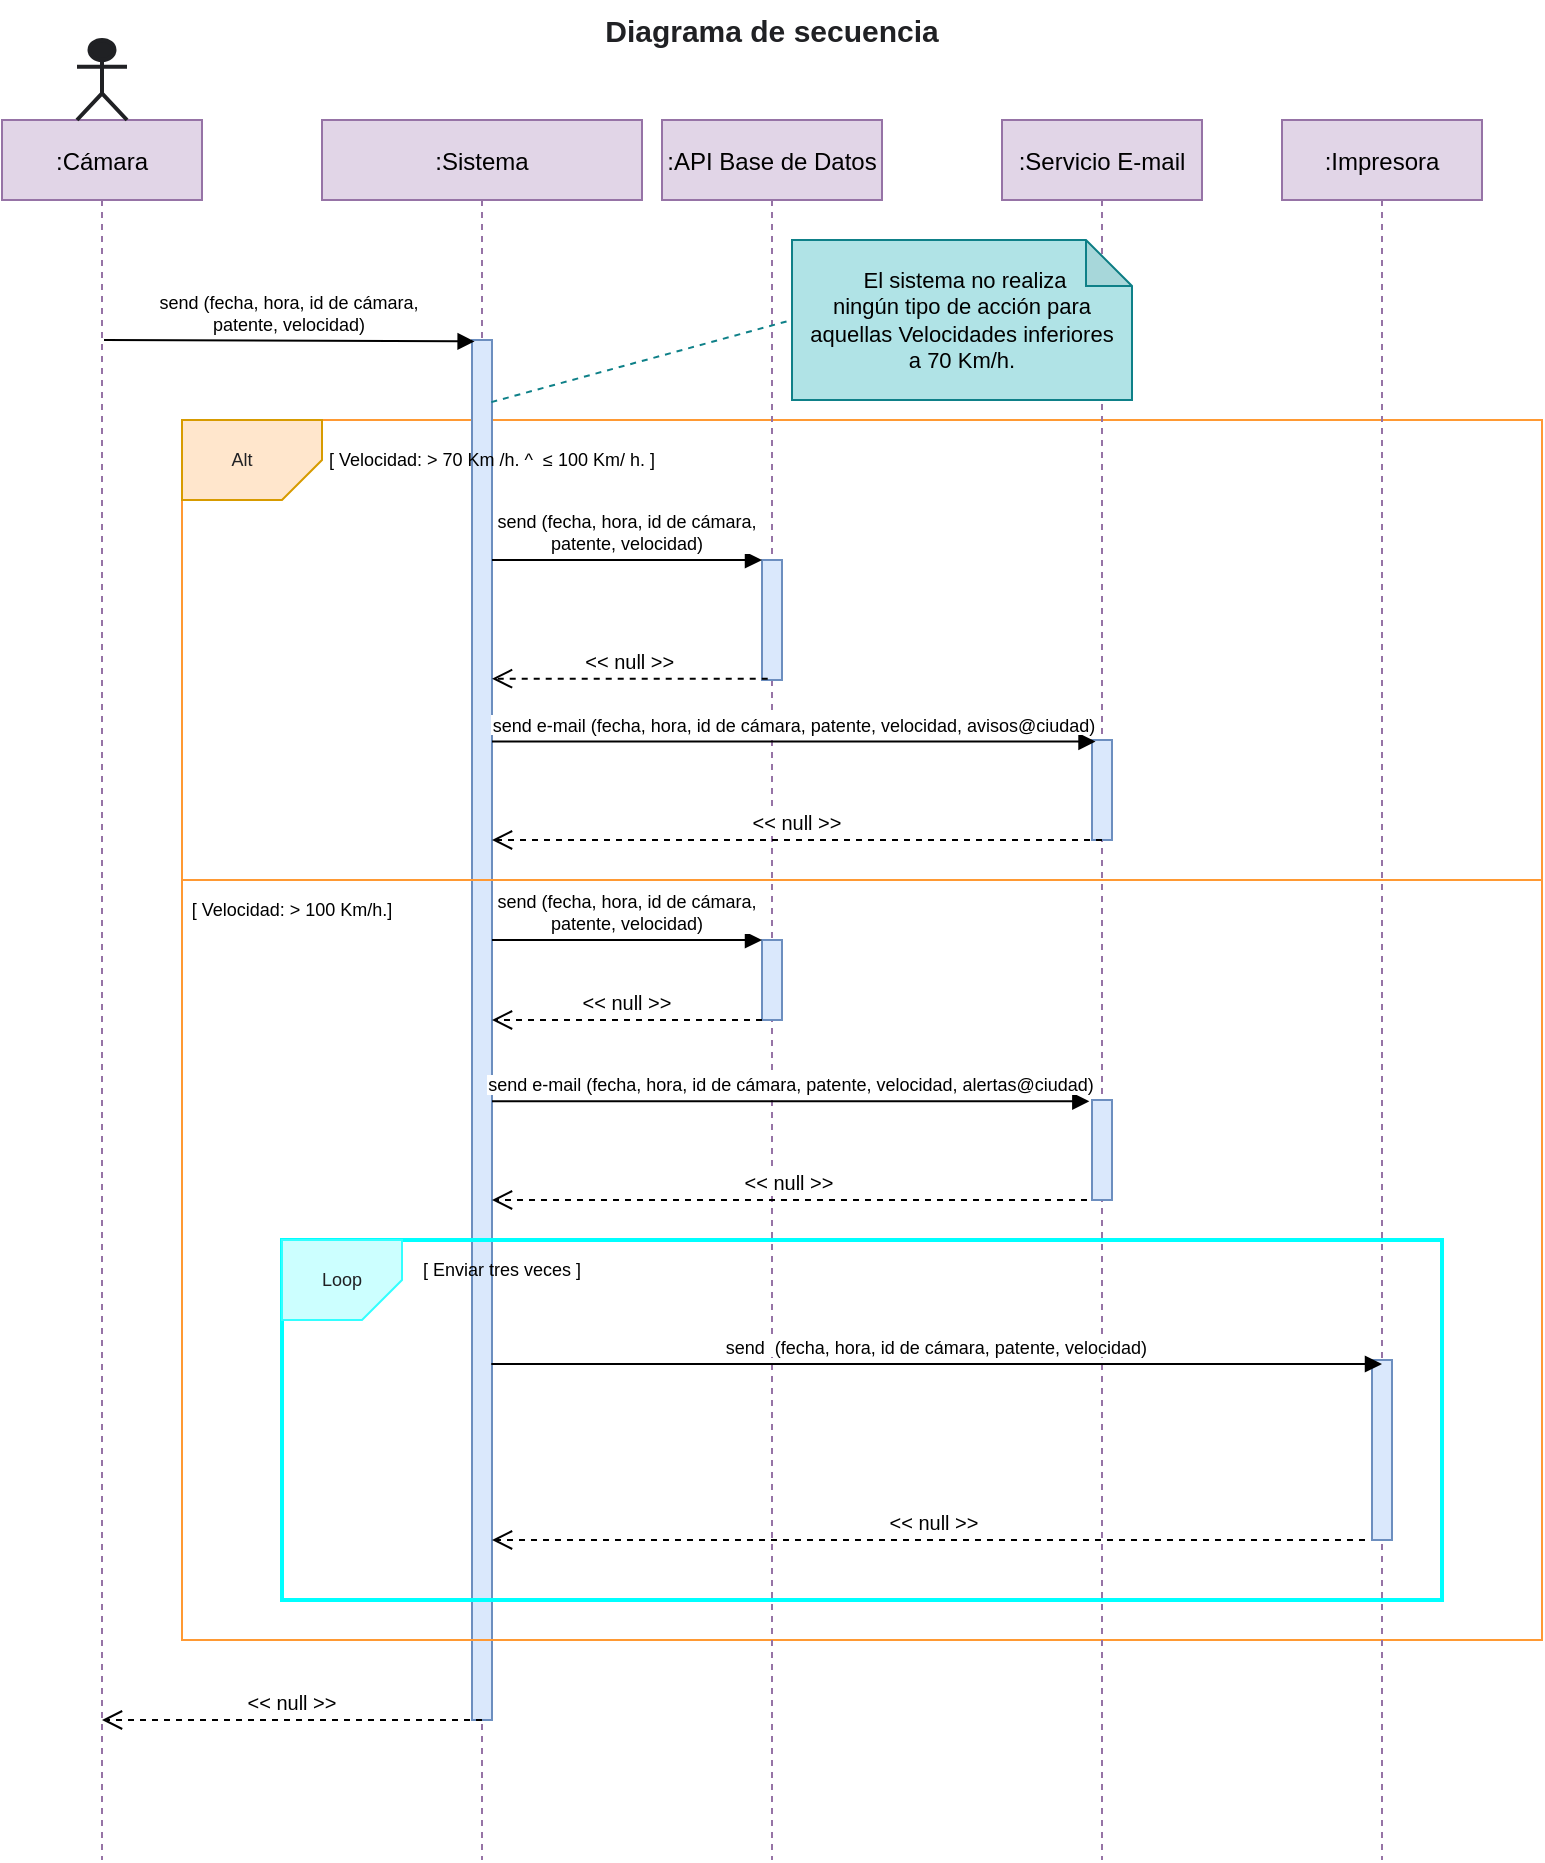 <mxfile version="20.5.1" type="device"><diagram id="kgpKYQtTHZ0yAKxKKP6v" name="Page-1"><mxGraphModel dx="699" dy="513" grid="1" gridSize="10" guides="1" tooltips="1" connect="1" arrows="1" fold="1" page="1" pageScale="1" pageWidth="850" pageHeight="1100" math="0" shadow="0"><root><mxCell id="0"/><mxCell id="1" parent="0"/><mxCell id="xRPz62zT_O0pI0-h8im5-21" value="&lt;span style=&quot;white-space: pre;&quot;&gt;&#9;&lt;/span&gt;&lt;span style=&quot;white-space: pre;&quot;&gt;&#9;&lt;/span&gt;&lt;span style=&quot;white-space: pre;&quot;&gt;&#9;&lt;/span&gt;&lt;span style=&quot;white-space: pre;&quot;&gt;&#9;&lt;/span&gt;&lt;span style=&quot;white-space: pre;&quot;&gt;&#9;&lt;/span&gt;" style="rounded=0;whiteSpace=wrap;html=1;fontSize=9;strokeColor=#FF9933;fillColor=none;" parent="1" vertex="1"><mxGeometry x="120" y="240" width="680" height="230" as="geometry"/></mxCell><mxCell id="3nuBFxr9cyL0pnOWT2aG-5" value=":Sistema" style="shape=umlLifeline;perimeter=lifelinePerimeter;container=1;collapsible=0;recursiveResize=0;rounded=0;shadow=0;strokeWidth=1;fillColor=#e1d5e7;strokeColor=#9673a6;" parent="1" vertex="1"><mxGeometry x="190" y="90" width="160" height="870" as="geometry"/></mxCell><mxCell id="xRPz62zT_O0pI0-h8im5-12" value="" style="points=[];perimeter=orthogonalPerimeter;rounded=0;shadow=0;strokeWidth=1;fillColor=#dae8fc;strokeColor=#6c8ebf;" parent="3nuBFxr9cyL0pnOWT2aG-5" vertex="1"><mxGeometry x="75" y="110" width="10" height="690" as="geometry"/></mxCell><mxCell id="3nuBFxr9cyL0pnOWT2aG-8" value="send (fecha, hora, id de cámara, &#10;patente, velocidad)" style="verticalAlign=bottom;endArrow=block;shadow=0;strokeWidth=1;fontSize=9;entryX=0.131;entryY=0.001;entryDx=0;entryDy=0;entryPerimeter=0;" parent="3nuBFxr9cyL0pnOWT2aG-5" target="xRPz62zT_O0pI0-h8im5-12" edge="1"><mxGeometry relative="1" as="geometry"><mxPoint x="-109" y="110" as="sourcePoint"/><mxPoint x="60" y="110" as="targetPoint"/></mxGeometry></mxCell><mxCell id="xRPz62zT_O0pI0-h8im5-22" value="&lt;&lt; null &gt;&gt;" style="verticalAlign=bottom;endArrow=open;dashed=1;endSize=8;shadow=0;strokeWidth=1;fontSize=10;exitX=0.5;exitY=1;exitDx=0;exitDy=0;exitPerimeter=0;" parent="3nuBFxr9cyL0pnOWT2aG-5" source="xRPz62zT_O0pI0-h8im5-12" edge="1"><mxGeometry relative="1" as="geometry"><mxPoint x="-110" y="800" as="targetPoint"/><mxPoint x="70" y="800" as="sourcePoint"/></mxGeometry></mxCell><mxCell id="xRPz62zT_O0pI0-h8im5-42" value="[ Enviar tres veces ]" style="text;html=1;strokeColor=none;fillColor=none;align=center;verticalAlign=middle;whiteSpace=wrap;rounded=0;fontSize=9;" parent="3nuBFxr9cyL0pnOWT2aG-5" vertex="1"><mxGeometry x="30" y="560" width="120" height="30" as="geometry"/></mxCell><mxCell id="xRPz62zT_O0pI0-h8im5-27" value="" style="rounded=0;whiteSpace=wrap;html=1;fontSize=9;strokeColor=#FF9933;fillColor=none;" parent="1" vertex="1"><mxGeometry x="120" y="470" width="680" height="380" as="geometry"/></mxCell><mxCell id="xRPz62zT_O0pI0-h8im5-39" value="" style="rounded=0;whiteSpace=wrap;html=1;fontSize=9;fillColor=none;strokeColor=#00FFFF;strokeWidth=2;" parent="1" vertex="1"><mxGeometry x="170" y="650" width="580" height="180" as="geometry"/></mxCell><mxCell id="3nuBFxr9cyL0pnOWT2aG-1" value=":Cámara" style="shape=umlLifeline;perimeter=lifelinePerimeter;container=1;collapsible=0;recursiveResize=0;rounded=0;shadow=0;strokeWidth=1;fillColor=#e1d5e7;strokeColor=#9673a6;" parent="1" vertex="1"><mxGeometry x="30" y="90" width="100" height="870" as="geometry"/></mxCell><mxCell id="tJkNP97rhAGAZbX7WRLL-4" value="" style="shape=umlActor;html=1;verticalLabelPosition=bottom;verticalAlign=top;align=center;labelBackgroundColor=none;strokeColor=#202124;strokeWidth=2;fontSize=15;fontColor=#202124;fillColor=#202124;" vertex="1" parent="3nuBFxr9cyL0pnOWT2aG-1"><mxGeometry x="37.5" y="-40" width="25" height="40" as="geometry"/></mxCell><mxCell id="xRPz62zT_O0pI0-h8im5-1" value=":API Base de Datos" style="shape=umlLifeline;perimeter=lifelinePerimeter;container=1;collapsible=0;recursiveResize=0;rounded=0;shadow=0;strokeWidth=1;fillColor=#e1d5e7;strokeColor=#9673a6;" parent="1" vertex="1"><mxGeometry x="360" y="90" width="110" height="870" as="geometry"/></mxCell><mxCell id="xRPz62zT_O0pI0-h8im5-2" value="" style="points=[];perimeter=orthogonalPerimeter;rounded=0;shadow=0;strokeWidth=1;fillColor=#dae8fc;strokeColor=#6c8ebf;" parent="xRPz62zT_O0pI0-h8im5-1" vertex="1"><mxGeometry x="50" y="220" width="10" height="60" as="geometry"/></mxCell><mxCell id="xRPz62zT_O0pI0-h8im5-16" value="" style="points=[];perimeter=orthogonalPerimeter;rounded=0;shadow=0;strokeWidth=1;fillColor=#dae8fc;strokeColor=#6c8ebf;" parent="xRPz62zT_O0pI0-h8im5-1" vertex="1"><mxGeometry x="50" y="410" width="10" height="40" as="geometry"/></mxCell><mxCell id="xRPz62zT_O0pI0-h8im5-31" value="&lt;&lt; null &gt;&gt;" style="verticalAlign=bottom;endArrow=open;dashed=1;endSize=8;exitX=0.5;exitY=1;shadow=0;strokeWidth=1;fontSize=10;exitDx=0;exitDy=0;exitPerimeter=0;" parent="xRPz62zT_O0pI0-h8im5-1" target="xRPz62zT_O0pI0-h8im5-12" edge="1"><mxGeometry relative="1" as="geometry"><mxPoint x="-90" y="450" as="targetPoint"/><mxPoint x="50" y="450" as="sourcePoint"/></mxGeometry></mxCell><mxCell id="xRPz62zT_O0pI0-h8im5-30" value="&lt;&lt; null &gt;&gt;" style="verticalAlign=bottom;endArrow=open;dashed=1;endSize=8;exitX=0.5;exitY=1;shadow=0;strokeWidth=1;fontSize=10;exitDx=0;exitDy=0;exitPerimeter=0;" parent="xRPz62zT_O0pI0-h8im5-1" target="xRPz62zT_O0pI0-h8im5-12" edge="1"><mxGeometry relative="1" as="geometry"><mxPoint x="-90" y="540" as="targetPoint"/><mxPoint x="212.5" y="540" as="sourcePoint"/></mxGeometry></mxCell><mxCell id="xRPz62zT_O0pI0-h8im5-38" value="&lt;&lt; null &gt;&gt;" style="verticalAlign=bottom;endArrow=open;dashed=1;endSize=8;exitX=0.5;exitY=1;shadow=0;strokeWidth=1;fontSize=10;exitDx=0;exitDy=0;exitPerimeter=0;" parent="xRPz62zT_O0pI0-h8im5-1" target="xRPz62zT_O0pI0-h8im5-12" edge="1"><mxGeometry relative="1" as="geometry"><mxPoint x="50" y="710" as="targetPoint"/><mxPoint x="357.5" y="710" as="sourcePoint"/></mxGeometry></mxCell><mxCell id="xRPz62zT_O0pI0-h8im5-4" value=":Servicio E-mail" style="shape=umlLifeline;perimeter=lifelinePerimeter;container=1;collapsible=0;recursiveResize=0;rounded=0;shadow=0;strokeWidth=1;fillColor=#e1d5e7;strokeColor=#9673a6;" parent="1" vertex="1"><mxGeometry x="530" y="90" width="100" height="870" as="geometry"/></mxCell><mxCell id="xRPz62zT_O0pI0-h8im5-5" value="" style="points=[];perimeter=orthogonalPerimeter;rounded=0;shadow=0;strokeWidth=1;fillColor=#dae8fc;strokeColor=#6c8ebf;" parent="xRPz62zT_O0pI0-h8im5-4" vertex="1"><mxGeometry x="45" y="310" width="10" height="50" as="geometry"/></mxCell><mxCell id="xRPz62zT_O0pI0-h8im5-29" value="" style="points=[];perimeter=orthogonalPerimeter;rounded=0;shadow=0;strokeWidth=1;fillColor=#dae8fc;strokeColor=#6c8ebf;" parent="xRPz62zT_O0pI0-h8im5-4" vertex="1"><mxGeometry x="45" y="490" width="10" height="50" as="geometry"/></mxCell><mxCell id="xRPz62zT_O0pI0-h8im5-7" value=":Impresora" style="shape=umlLifeline;perimeter=lifelinePerimeter;container=1;collapsible=0;recursiveResize=0;rounded=0;shadow=0;strokeWidth=1;fillColor=#e1d5e7;strokeColor=#9673a6;" parent="1" vertex="1"><mxGeometry x="670" y="90" width="100" height="870" as="geometry"/></mxCell><mxCell id="xRPz62zT_O0pI0-h8im5-8" value="" style="points=[];perimeter=orthogonalPerimeter;rounded=0;shadow=0;strokeWidth=1;fillColor=#dae8fc;strokeColor=#6c8ebf;" parent="xRPz62zT_O0pI0-h8im5-7" vertex="1"><mxGeometry x="45" y="620" width="10" height="90" as="geometry"/></mxCell><mxCell id="xRPz62zT_O0pI0-h8im5-17" value="send (fecha, hora, id de cámara, &#10;patente, velocidad)" style="verticalAlign=bottom;endArrow=block;shadow=0;strokeWidth=1;fontSize=9;entryX=0;entryY=0;entryDx=0;entryDy=0;entryPerimeter=0;" parent="1" source="xRPz62zT_O0pI0-h8im5-12" target="xRPz62zT_O0pI0-h8im5-2" edge="1"><mxGeometry relative="1" as="geometry"><mxPoint x="250" y="280" as="sourcePoint"/><mxPoint x="400" y="280" as="targetPoint"/></mxGeometry></mxCell><mxCell id="xRPz62zT_O0pI0-h8im5-19" value="send e-mail (fecha, hora, id de cámara, patente, velocidad, avisos@ciudad)" style="verticalAlign=bottom;endArrow=block;shadow=0;strokeWidth=1;fontSize=9;entryX=0.176;entryY=0.016;entryDx=0;entryDy=0;entryPerimeter=0;" parent="1" source="xRPz62zT_O0pI0-h8im5-12" target="xRPz62zT_O0pI0-h8im5-5" edge="1"><mxGeometry relative="1" as="geometry"><mxPoint x="250" y="390.44" as="sourcePoint"/><mxPoint x="550" y="391" as="targetPoint"/></mxGeometry></mxCell><mxCell id="xRPz62zT_O0pI0-h8im5-20" value="&lt;&lt; null &gt;&gt;" style="verticalAlign=bottom;endArrow=open;dashed=1;endSize=8;exitX=0.5;exitY=1;shadow=0;strokeWidth=1;fontSize=10;exitDx=0;exitDy=0;exitPerimeter=0;" parent="1" source="xRPz62zT_O0pI0-h8im5-5" target="xRPz62zT_O0pI0-h8im5-12" edge="1"><mxGeometry relative="1" as="geometry"><mxPoint x="250" y="440" as="targetPoint"/><mxPoint x="550" y="440" as="sourcePoint"/></mxGeometry></mxCell><mxCell id="xRPz62zT_O0pI0-h8im5-24" value="" style="verticalLabelPosition=bottom;verticalAlign=top;html=1;shape=card;whiteSpace=wrap;size=20;arcSize=12;fontSize=9;rotation=-180;fillColor=#ffe6cc;strokeColor=#d79b00;" parent="1" vertex="1"><mxGeometry x="120" y="240" width="70" height="40" as="geometry"/></mxCell><mxCell id="xRPz62zT_O0pI0-h8im5-28" value="send e-mail (fecha, hora, id de cámara, patente, velocidad, alertas@ciudad)" style="verticalAlign=bottom;endArrow=block;shadow=0;strokeWidth=1;fontSize=9;entryX=-0.133;entryY=0.013;entryDx=0;entryDy=0;entryPerimeter=0;" parent="1" source="xRPz62zT_O0pI0-h8im5-12" target="xRPz62zT_O0pI0-h8im5-29" edge="1"><mxGeometry relative="1" as="geometry"><mxPoint x="250" y="570" as="sourcePoint"/><mxPoint x="561.76" y="560.0" as="targetPoint"/></mxGeometry></mxCell><mxCell id="xRPz62zT_O0pI0-h8im5-32" value="send (fecha, hora, id de cámara, &#10;patente, velocidad)" style="verticalAlign=bottom;endArrow=block;shadow=0;strokeWidth=1;fontSize=9;" parent="1" source="xRPz62zT_O0pI0-h8im5-12" edge="1"><mxGeometry relative="1" as="geometry"><mxPoint x="250" y="500" as="sourcePoint"/><mxPoint x="410" y="500" as="targetPoint"/></mxGeometry></mxCell><mxCell id="xRPz62zT_O0pI0-h8im5-35" value="Alt" style="text;html=1;strokeColor=none;fillColor=none;align=center;verticalAlign=middle;whiteSpace=wrap;rounded=0;labelBackgroundColor=none;fontSize=9;fontColor=#202124;" parent="1" vertex="1"><mxGeometry x="120" y="245" width="60" height="30" as="geometry"/></mxCell><mxCell id="xRPz62zT_O0pI0-h8im5-36" value="[ Velocidad: &amp;gt; 100 Km/h.]" style="text;html=1;strokeColor=none;fillColor=none;align=center;verticalAlign=middle;whiteSpace=wrap;rounded=0;fontSize=9;" parent="1" vertex="1"><mxGeometry x="120" y="470" width="110" height="30" as="geometry"/></mxCell><mxCell id="xRPz62zT_O0pI0-h8im5-18" value="&lt;&lt; null &gt;&gt;" style="verticalAlign=bottom;endArrow=open;dashed=1;endSize=8;exitX=0.286;exitY=0.989;shadow=0;strokeWidth=1;fontSize=10;exitDx=0;exitDy=0;exitPerimeter=0;" parent="1" source="xRPz62zT_O0pI0-h8im5-2" target="xRPz62zT_O0pI0-h8im5-12" edge="1"><mxGeometry relative="1" as="geometry"><mxPoint x="270" y="370" as="targetPoint"/><mxPoint x="405" y="370" as="sourcePoint"/></mxGeometry></mxCell><mxCell id="xRPz62zT_O0pI0-h8im5-40" value="" style="verticalLabelPosition=bottom;verticalAlign=top;html=1;shape=card;whiteSpace=wrap;size=20;arcSize=12;fontSize=9;rotation=-180;fillColor=#CCFFFF;strokeColor=#33FFFF;" parent="1" vertex="1"><mxGeometry x="170" y="650" width="60" height="40" as="geometry"/></mxCell><mxCell id="xRPz62zT_O0pI0-h8im5-41" value="Loop" style="text;html=1;strokeColor=none;fillColor=none;align=center;verticalAlign=middle;whiteSpace=wrap;rounded=0;labelBackgroundColor=none;fontSize=9;fontColor=#202124;" parent="1" vertex="1"><mxGeometry x="170" y="655" width="60" height="30" as="geometry"/></mxCell><mxCell id="xRPz62zT_O0pI0-h8im5-37" value="send  (fecha, hora, id de cámara, patente, velocidad)" style="verticalAlign=bottom;endArrow=block;shadow=0;strokeWidth=1;fontSize=9;exitX=0.967;exitY=0.742;exitDx=0;exitDy=0;exitPerimeter=0;" parent="1" source="xRPz62zT_O0pI0-h8im5-12" edge="1"><mxGeometry relative="1" as="geometry"><mxPoint x="270" y="711" as="sourcePoint"/><mxPoint x="720" y="712" as="targetPoint"/></mxGeometry></mxCell><mxCell id="xRPz62zT_O0pI0-h8im5-43" value="Diagrama de secuencia" style="text;html=1;strokeColor=none;fillColor=none;align=center;verticalAlign=middle;whiteSpace=wrap;rounded=0;labelBackgroundColor=none;strokeWidth=2;fontSize=15;fontColor=#202124;fontStyle=1" parent="1" vertex="1"><mxGeometry x="300" y="30" width="230" height="30" as="geometry"/></mxCell><mxCell id="xRPz62zT_O0pI0-h8im5-34" value="[ Velocidad: &amp;gt; 70 Km /h. ^&amp;nbsp; ≤ 100 Km/ h. ]" style="text;html=1;strokeColor=none;fillColor=none;align=center;verticalAlign=middle;whiteSpace=wrap;rounded=0;fontSize=9;" parent="1" vertex="1"><mxGeometry x="190" y="245" width="170" height="30" as="geometry"/></mxCell><mxCell id="tJkNP97rhAGAZbX7WRLL-6" value="&lt;font style=&quot;font-size: 11px;&quot;&gt;&amp;nbsp;El sistema no realiza &lt;br style=&quot;font-size: 11px;&quot;&gt;ningún tipo de acción para aquellas&amp;nbsp;&lt;/font&gt;&lt;span style=&quot;font-size: 11px;&quot;&gt;Velocidades inferiores&lt;/span&gt;&lt;br style=&quot;font-size: 11px;&quot;&gt;&lt;span style=&quot;font-size: 11px;&quot;&gt;a 70 Km/h.&lt;/span&gt;" style="shape=note;whiteSpace=wrap;html=1;backgroundOutline=1;darkOpacity=0.05;labelBackgroundColor=none;strokeColor=#0e8088;strokeWidth=1;fontSize=11;fillColor=#b0e3e6;size=23;" vertex="1" parent="1"><mxGeometry x="425" y="150" width="170" height="80" as="geometry"/></mxCell><mxCell id="tJkNP97rhAGAZbX7WRLL-8" value="" style="endArrow=none;dashed=1;html=1;rounded=0;fontSize=11;fontColor=#202124;entryX=0;entryY=0.5;entryDx=0;entryDy=0;entryPerimeter=0;exitX=0.967;exitY=0.045;exitDx=0;exitDy=0;exitPerimeter=0;fillColor=#b0e3e6;strokeColor=#0e8088;" edge="1" parent="1" source="xRPz62zT_O0pI0-h8im5-12" target="tJkNP97rhAGAZbX7WRLL-6"><mxGeometry width="50" height="50" relative="1" as="geometry"><mxPoint x="310" y="370" as="sourcePoint"/><mxPoint x="360" y="320" as="targetPoint"/></mxGeometry></mxCell></root></mxGraphModel></diagram></mxfile>